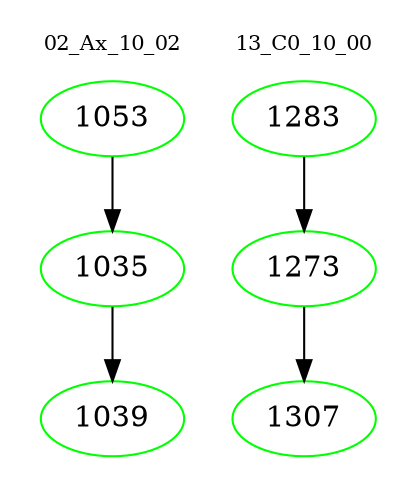 digraph{
subgraph cluster_0 {
color = white
label = "02_Ax_10_02";
fontsize=10;
T0_1053 [label="1053", color="green"]
T0_1053 -> T0_1035 [color="black"]
T0_1035 [label="1035", color="green"]
T0_1035 -> T0_1039 [color="black"]
T0_1039 [label="1039", color="green"]
}
subgraph cluster_1 {
color = white
label = "13_C0_10_00";
fontsize=10;
T1_1283 [label="1283", color="green"]
T1_1283 -> T1_1273 [color="black"]
T1_1273 [label="1273", color="green"]
T1_1273 -> T1_1307 [color="black"]
T1_1307 [label="1307", color="green"]
}
}
